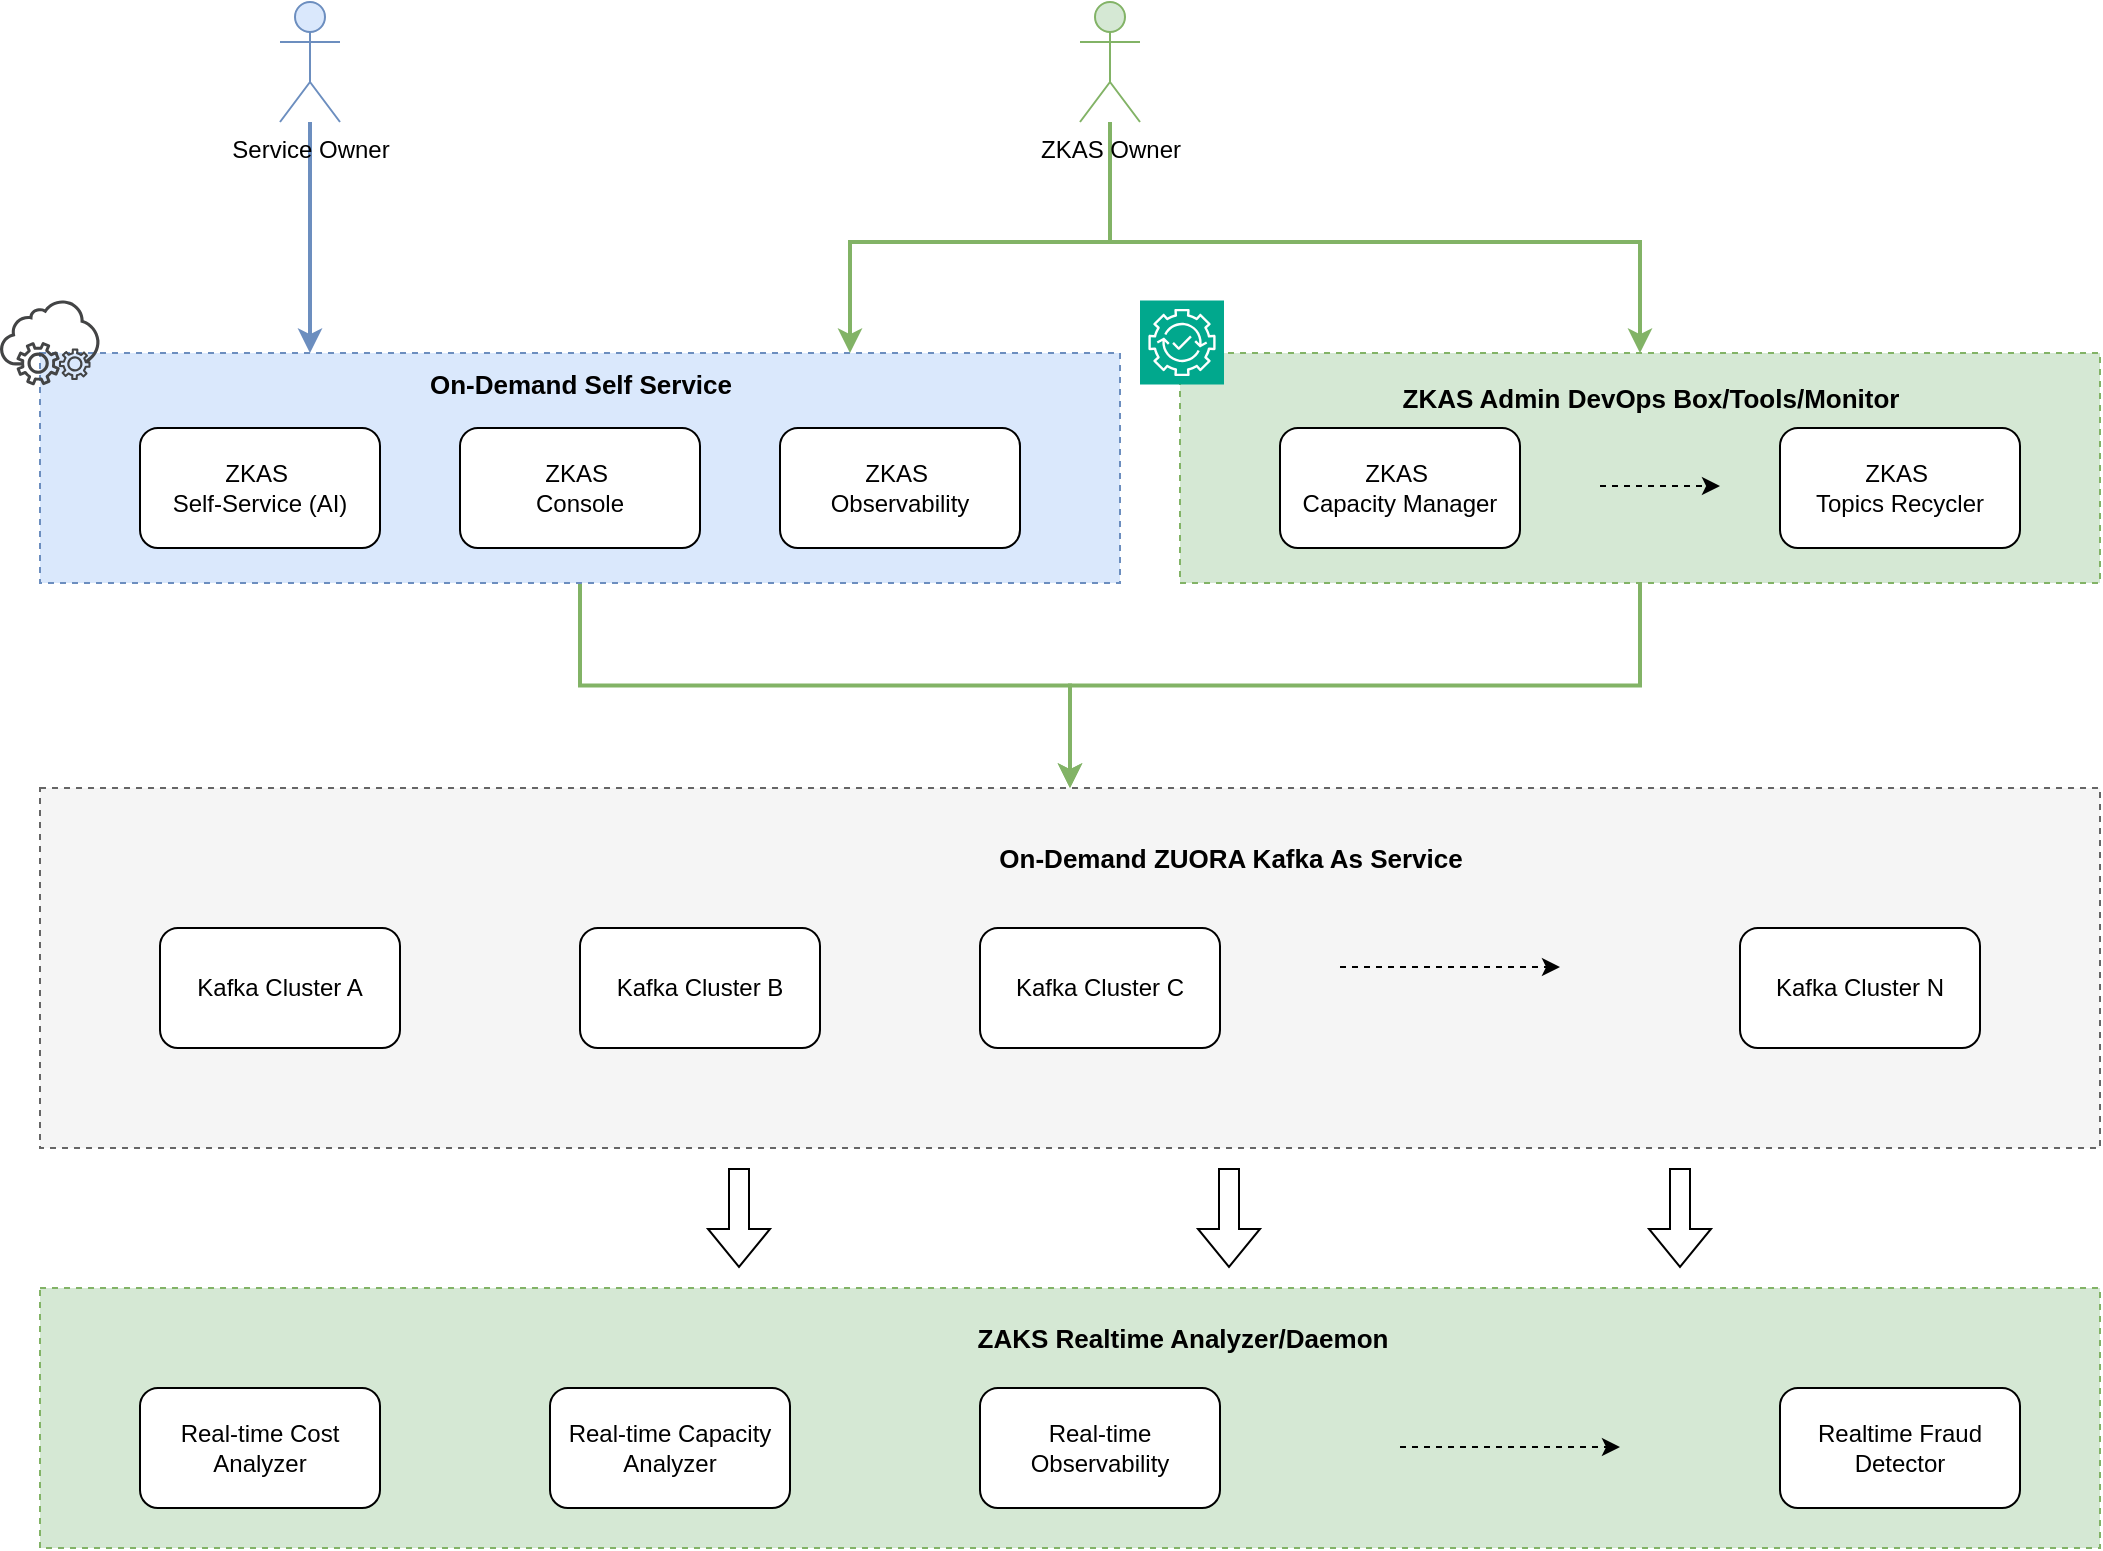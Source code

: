 <mxfile version="24.0.7" type="github">
  <diagram name="Page-1" id="rygwS8VyxAOfs3rbuVMZ">
    <mxGraphModel dx="2641" dy="1003" grid="1" gridSize="10" guides="1" tooltips="1" connect="1" arrows="1" fold="1" page="1" pageScale="1" pageWidth="850" pageHeight="1100" math="0" shadow="0">
      <root>
        <mxCell id="0" />
        <mxCell id="1" parent="0" />
        <mxCell id="D8cfFL2hckd1D-f0yYhA-26" value="" style="rounded=0;whiteSpace=wrap;html=1;dashed=1;fillColor=#d5e8d4;strokeColor=#82b366;" vertex="1" parent="1">
          <mxGeometry x="210" y="823" width="1030" height="130" as="geometry" />
        </mxCell>
        <mxCell id="D8cfFL2hckd1D-f0yYhA-3" style="edgeStyle=orthogonalEdgeStyle;rounded=0;orthogonalLoop=1;jettySize=auto;html=1;entryX=0.5;entryY=0;entryDx=0;entryDy=0;strokeWidth=2;fillColor=#d5e8d4;strokeColor=#82b366;" edge="1" parent="1" source="D8cfFL2hckd1D-f0yYhA-2" target="84Uw6vzV4NWcDb3TtWeP-11">
          <mxGeometry relative="1" as="geometry" />
        </mxCell>
        <mxCell id="D8cfFL2hckd1D-f0yYhA-2" value="" style="rounded=0;whiteSpace=wrap;html=1;dashed=1;fillColor=#dae8fc;strokeColor=#6c8ebf;" vertex="1" parent="1">
          <mxGeometry x="210" y="355.5" width="540" height="115" as="geometry" />
        </mxCell>
        <mxCell id="D8cfFL2hckd1D-f0yYhA-4" style="edgeStyle=orthogonalEdgeStyle;rounded=0;orthogonalLoop=1;jettySize=auto;html=1;entryX=0.5;entryY=0;entryDx=0;entryDy=0;strokeWidth=2;fillColor=#d5e8d4;strokeColor=#82b366;" edge="1" parent="1" source="D8cfFL2hckd1D-f0yYhA-1" target="84Uw6vzV4NWcDb3TtWeP-11">
          <mxGeometry relative="1" as="geometry" />
        </mxCell>
        <mxCell id="D8cfFL2hckd1D-f0yYhA-1" value="" style="rounded=0;whiteSpace=wrap;html=1;dashed=1;fillColor=#d5e8d4;strokeColor=#82b366;" vertex="1" parent="1">
          <mxGeometry x="780" y="355.5" width="460" height="115" as="geometry" />
        </mxCell>
        <mxCell id="84Uw6vzV4NWcDb3TtWeP-11" value="" style="rounded=0;whiteSpace=wrap;html=1;strokeColor=#666666;dashed=1;fillColor=#f5f5f5;fontColor=#333333;" parent="1" vertex="1">
          <mxGeometry x="210" y="573" width="1030" height="180" as="geometry" />
        </mxCell>
        <mxCell id="D8cfFL2hckd1D-f0yYhA-13" style="edgeStyle=orthogonalEdgeStyle;rounded=0;orthogonalLoop=1;jettySize=auto;html=1;entryX=0.25;entryY=0;entryDx=0;entryDy=0;strokeWidth=2;fillColor=#dae8fc;strokeColor=#6c8ebf;" edge="1" parent="1" source="84Uw6vzV4NWcDb3TtWeP-1" target="D8cfFL2hckd1D-f0yYhA-2">
          <mxGeometry relative="1" as="geometry">
            <Array as="points">
              <mxPoint x="345" y="210" />
            </Array>
          </mxGeometry>
        </mxCell>
        <mxCell id="84Uw6vzV4NWcDb3TtWeP-1" value="Service Owner" style="shape=umlActor;verticalLabelPosition=bottom;verticalAlign=top;html=1;outlineConnect=0;fillColor=#dae8fc;strokeColor=#6c8ebf;" parent="1" vertex="1">
          <mxGeometry x="330" y="180" width="30" height="60" as="geometry" />
        </mxCell>
        <mxCell id="84Uw6vzV4NWcDb3TtWeP-3" value="Kafka Cluster A" style="rounded=1;whiteSpace=wrap;html=1;" parent="1" vertex="1">
          <mxGeometry x="270" y="643" width="120" height="60" as="geometry" />
        </mxCell>
        <mxCell id="84Uw6vzV4NWcDb3TtWeP-4" value="Kafka Cluster B" style="rounded=1;whiteSpace=wrap;html=1;" parent="1" vertex="1">
          <mxGeometry x="480" y="643" width="120" height="60" as="geometry" />
        </mxCell>
        <mxCell id="84Uw6vzV4NWcDb3TtWeP-5" value="Kafka Cluster N" style="rounded=1;whiteSpace=wrap;html=1;" parent="1" vertex="1">
          <mxGeometry x="1060" y="643" width="120" height="60" as="geometry" />
        </mxCell>
        <mxCell id="84Uw6vzV4NWcDb3TtWeP-6" value="ZKAS&amp;nbsp;&lt;div&gt;Console&lt;/div&gt;" style="rounded=1;whiteSpace=wrap;html=1;" parent="1" vertex="1">
          <mxGeometry x="420" y="393" width="120" height="60" as="geometry" />
        </mxCell>
        <mxCell id="84Uw6vzV4NWcDb3TtWeP-7" value="ZKAS&amp;nbsp;&lt;div&gt;Capacity Manager&lt;/div&gt;" style="rounded=1;whiteSpace=wrap;html=1;" parent="1" vertex="1">
          <mxGeometry x="830" y="393" width="120" height="60" as="geometry" />
        </mxCell>
        <mxCell id="84Uw6vzV4NWcDb3TtWeP-8" value="ZKAS&amp;nbsp;&lt;div&gt;Topics&amp;nbsp;&lt;span style=&quot;background-color: initial;&quot;&gt;Recycler&lt;/span&gt;&lt;/div&gt;" style="rounded=1;whiteSpace=wrap;html=1;" parent="1" vertex="1">
          <mxGeometry x="1080" y="393" width="120" height="60" as="geometry" />
        </mxCell>
        <mxCell id="84Uw6vzV4NWcDb3TtWeP-9" value="ZKAS&amp;nbsp;&lt;div&gt;Observability&lt;/div&gt;" style="rounded=1;whiteSpace=wrap;html=1;" parent="1" vertex="1">
          <mxGeometry x="580" y="393" width="120" height="60" as="geometry" />
        </mxCell>
        <mxCell id="84Uw6vzV4NWcDb3TtWeP-10" value="" style="endArrow=classic;html=1;rounded=0;dashed=1;" parent="1" edge="1">
          <mxGeometry width="50" height="50" relative="1" as="geometry">
            <mxPoint x="860" y="662.5" as="sourcePoint" />
            <mxPoint x="970" y="662.5" as="targetPoint" />
          </mxGeometry>
        </mxCell>
        <mxCell id="D8cfFL2hckd1D-f0yYhA-12" style="edgeStyle=orthogonalEdgeStyle;rounded=0;orthogonalLoop=1;jettySize=auto;html=1;entryX=0.5;entryY=0;entryDx=0;entryDy=0;strokeWidth=2;fillColor=#d5e8d4;strokeColor=#82b366;" edge="1" parent="1" source="84Uw6vzV4NWcDb3TtWeP-12" target="D8cfFL2hckd1D-f0yYhA-1">
          <mxGeometry relative="1" as="geometry">
            <Array as="points">
              <mxPoint x="745" y="300" />
              <mxPoint x="1010" y="300" />
            </Array>
          </mxGeometry>
        </mxCell>
        <mxCell id="D8cfFL2hckd1D-f0yYhA-14" style="rounded=0;orthogonalLoop=1;jettySize=auto;html=1;entryX=0.75;entryY=0;entryDx=0;entryDy=0;strokeWidth=2;fillColor=#d5e8d4;strokeColor=#82b366;edgeStyle=orthogonalEdgeStyle;" edge="1" parent="1" source="84Uw6vzV4NWcDb3TtWeP-12" target="D8cfFL2hckd1D-f0yYhA-2">
          <mxGeometry relative="1" as="geometry">
            <Array as="points">
              <mxPoint x="745" y="300" />
              <mxPoint x="615" y="300" />
            </Array>
          </mxGeometry>
        </mxCell>
        <mxCell id="84Uw6vzV4NWcDb3TtWeP-12" value="ZKAS Owner" style="shape=umlActor;verticalLabelPosition=bottom;verticalAlign=top;html=1;outlineConnect=0;fillColor=#d5e8d4;strokeColor=#82b366;" parent="1" vertex="1">
          <mxGeometry x="730" y="180" width="30" height="60" as="geometry" />
        </mxCell>
        <mxCell id="D8cfFL2hckd1D-f0yYhA-16" value="" style="endArrow=classic;html=1;rounded=0;dashed=1;" edge="1" parent="1">
          <mxGeometry width="50" height="50" relative="1" as="geometry">
            <mxPoint x="990" y="422" as="sourcePoint" />
            <mxPoint x="1050" y="422" as="targetPoint" />
          </mxGeometry>
        </mxCell>
        <mxCell id="D8cfFL2hckd1D-f0yYhA-17" value="" style="sketch=0;pointerEvents=1;shadow=0;dashed=0;html=1;strokeColor=none;fillColor=#434445;aspect=fixed;labelPosition=center;verticalLabelPosition=bottom;verticalAlign=top;align=center;outlineConnect=0;shape=mxgraph.vvd.on_demand_self_service;" vertex="1" parent="1">
          <mxGeometry x="190" y="329.25" width="50" height="42.5" as="geometry" />
        </mxCell>
        <mxCell id="D8cfFL2hckd1D-f0yYhA-18" value="On-Demand Self Service" style="text;html=1;align=center;verticalAlign=middle;resizable=0;points=[];autosize=1;strokeColor=none;fillColor=none;fontSize=13;fontStyle=1" vertex="1" parent="1">
          <mxGeometry x="395" y="355.5" width="170" height="30" as="geometry" />
        </mxCell>
        <mxCell id="D8cfFL2hckd1D-f0yYhA-19" value="ZKAS Admin DevOps Box/Tools/Monitor" style="text;html=1;align=center;verticalAlign=middle;resizable=0;points=[];autosize=1;strokeColor=none;fillColor=none;fontSize=13;fontStyle=1" vertex="1" parent="1">
          <mxGeometry x="890" y="363" width="250" height="30" as="geometry" />
        </mxCell>
        <mxCell id="D8cfFL2hckd1D-f0yYhA-20" value="On-Demand ZUORA Kafka As Service" style="text;html=1;align=center;verticalAlign=middle;resizable=0;points=[];autosize=1;strokeColor=none;fillColor=none;fontSize=13;fontStyle=1" vertex="1" parent="1">
          <mxGeometry x="685" y="593" width="240" height="30" as="geometry" />
        </mxCell>
        <mxCell id="D8cfFL2hckd1D-f0yYhA-21" value="" style="sketch=0;points=[[0,0,0],[0.25,0,0],[0.5,0,0],[0.75,0,0],[1,0,0],[0,1,0],[0.25,1,0],[0.5,1,0],[0.75,1,0],[1,1,0],[0,0.25,0],[0,0.5,0],[0,0.75,0],[1,0.25,0],[1,0.5,0],[1,0.75,0]];outlineConnect=0;fontColor=#232F3E;fillColor=#01A88D;strokeColor=#ffffff;dashed=0;verticalLabelPosition=bottom;verticalAlign=top;align=center;html=1;fontSize=12;fontStyle=0;aspect=fixed;shape=mxgraph.aws4.resourceIcon;resIcon=mxgraph.aws4.devops_guru;" vertex="1" parent="1">
          <mxGeometry x="760" y="329.25" width="42" height="42" as="geometry" />
        </mxCell>
        <mxCell id="D8cfFL2hckd1D-f0yYhA-22" value="Real-time Cost&lt;br&gt;Analyzer" style="rounded=1;whiteSpace=wrap;html=1;" vertex="1" parent="1">
          <mxGeometry x="260" y="873" width="120" height="60" as="geometry" />
        </mxCell>
        <mxCell id="D8cfFL2hckd1D-f0yYhA-23" value="Real-time Capacity&lt;br&gt;Analyzer" style="rounded=1;whiteSpace=wrap;html=1;" vertex="1" parent="1">
          <mxGeometry x="465" y="873" width="120" height="60" as="geometry" />
        </mxCell>
        <mxCell id="D8cfFL2hckd1D-f0yYhA-24" value="Realtime Fraud&lt;br&gt;Detector" style="rounded=1;whiteSpace=wrap;html=1;" vertex="1" parent="1">
          <mxGeometry x="1080" y="873" width="120" height="60" as="geometry" />
        </mxCell>
        <mxCell id="D8cfFL2hckd1D-f0yYhA-25" value="Real-time Observability" style="rounded=1;whiteSpace=wrap;html=1;" vertex="1" parent="1">
          <mxGeometry x="680" y="873" width="120" height="60" as="geometry" />
        </mxCell>
        <mxCell id="D8cfFL2hckd1D-f0yYhA-28" value="" style="shape=flexArrow;endArrow=classic;html=1;rounded=0;" edge="1" parent="1">
          <mxGeometry width="50" height="50" relative="1" as="geometry">
            <mxPoint x="559.5" y="763" as="sourcePoint" />
            <mxPoint x="559.5" y="813" as="targetPoint" />
          </mxGeometry>
        </mxCell>
        <mxCell id="D8cfFL2hckd1D-f0yYhA-30" value="" style="shape=flexArrow;endArrow=classic;html=1;rounded=0;" edge="1" parent="1">
          <mxGeometry width="50" height="50" relative="1" as="geometry">
            <mxPoint x="804.5" y="763" as="sourcePoint" />
            <mxPoint x="804.5" y="813" as="targetPoint" />
          </mxGeometry>
        </mxCell>
        <mxCell id="D8cfFL2hckd1D-f0yYhA-31" value="" style="shape=flexArrow;endArrow=classic;html=1;rounded=0;" edge="1" parent="1">
          <mxGeometry width="50" height="50" relative="1" as="geometry">
            <mxPoint x="1030" y="763" as="sourcePoint" />
            <mxPoint x="1030" y="813" as="targetPoint" />
          </mxGeometry>
        </mxCell>
        <mxCell id="D8cfFL2hckd1D-f0yYhA-32" value="ZAKS Realtime Analyzer/Daemon" style="text;html=1;align=center;verticalAlign=middle;resizable=0;points=[];autosize=1;strokeColor=none;fillColor=none;fontSize=13;fontStyle=1" vertex="1" parent="1">
          <mxGeometry x="671" y="833" width="220" height="30" as="geometry" />
        </mxCell>
        <mxCell id="D8cfFL2hckd1D-f0yYhA-34" value="ZKAS&amp;nbsp;&lt;div&gt;Self-Service (AI)&lt;/div&gt;" style="rounded=1;whiteSpace=wrap;html=1;" vertex="1" parent="1">
          <mxGeometry x="260" y="393" width="120" height="60" as="geometry" />
        </mxCell>
        <mxCell id="D8cfFL2hckd1D-f0yYhA-35" value="Kafka Cluster C" style="rounded=1;whiteSpace=wrap;html=1;" vertex="1" parent="1">
          <mxGeometry x="680" y="643" width="120" height="60" as="geometry" />
        </mxCell>
        <mxCell id="D8cfFL2hckd1D-f0yYhA-36" value="" style="endArrow=classic;html=1;rounded=0;dashed=1;" edge="1" parent="1">
          <mxGeometry width="50" height="50" relative="1" as="geometry">
            <mxPoint x="890" y="902.5" as="sourcePoint" />
            <mxPoint x="1000" y="902.5" as="targetPoint" />
          </mxGeometry>
        </mxCell>
      </root>
    </mxGraphModel>
  </diagram>
</mxfile>
